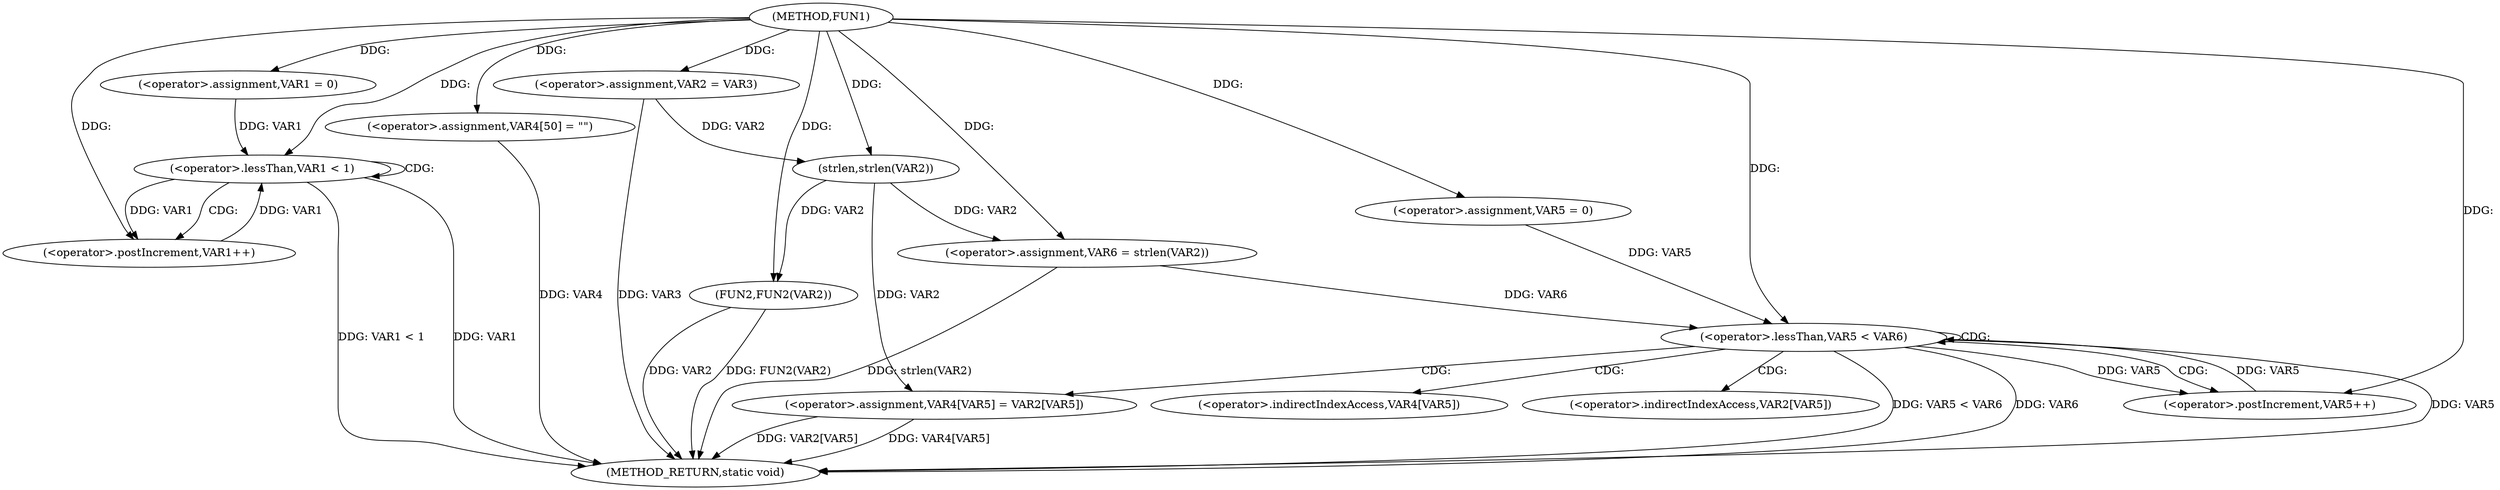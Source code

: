 digraph FUN1 {  
"1000100" [label = "(METHOD,FUN1)" ]
"1000148" [label = "(METHOD_RETURN,static void)" ]
"1000105" [label = "(<operator>.assignment,VAR2 = VAR3)" ]
"1000109" [label = "(<operator>.assignment,VAR1 = 0)" ]
"1000112" [label = "(<operator>.lessThan,VAR1 < 1)" ]
"1000115" [label = "(<operator>.postIncrement,VAR1++)" ]
"1000120" [label = "(<operator>.assignment,VAR4[50] = \"\")" ]
"1000125" [label = "(<operator>.assignment,VAR6 = strlen(VAR2))" ]
"1000127" [label = "(strlen,strlen(VAR2))" ]
"1000130" [label = "(<operator>.assignment,VAR5 = 0)" ]
"1000133" [label = "(<operator>.lessThan,VAR5 < VAR6)" ]
"1000136" [label = "(<operator>.postIncrement,VAR5++)" ]
"1000139" [label = "(<operator>.assignment,VAR4[VAR5] = VAR2[VAR5])" ]
"1000146" [label = "(FUN2,FUN2(VAR2))" ]
"1000140" [label = "(<operator>.indirectIndexAccess,VAR4[VAR5])" ]
"1000143" [label = "(<operator>.indirectIndexAccess,VAR2[VAR5])" ]
  "1000105" -> "1000148"  [ label = "DDG: VAR3"] 
  "1000139" -> "1000148"  [ label = "DDG: VAR4[VAR5]"] 
  "1000133" -> "1000148"  [ label = "DDG: VAR5"] 
  "1000125" -> "1000148"  [ label = "DDG: strlen(VAR2)"] 
  "1000146" -> "1000148"  [ label = "DDG: FUN2(VAR2)"] 
  "1000146" -> "1000148"  [ label = "DDG: VAR2"] 
  "1000120" -> "1000148"  [ label = "DDG: VAR4"] 
  "1000133" -> "1000148"  [ label = "DDG: VAR5 < VAR6"] 
  "1000112" -> "1000148"  [ label = "DDG: VAR1 < 1"] 
  "1000133" -> "1000148"  [ label = "DDG: VAR6"] 
  "1000112" -> "1000148"  [ label = "DDG: VAR1"] 
  "1000139" -> "1000148"  [ label = "DDG: VAR2[VAR5]"] 
  "1000100" -> "1000105"  [ label = "DDG: "] 
  "1000100" -> "1000109"  [ label = "DDG: "] 
  "1000109" -> "1000112"  [ label = "DDG: VAR1"] 
  "1000115" -> "1000112"  [ label = "DDG: VAR1"] 
  "1000100" -> "1000112"  [ label = "DDG: "] 
  "1000112" -> "1000115"  [ label = "DDG: VAR1"] 
  "1000100" -> "1000115"  [ label = "DDG: "] 
  "1000100" -> "1000120"  [ label = "DDG: "] 
  "1000127" -> "1000125"  [ label = "DDG: VAR2"] 
  "1000100" -> "1000125"  [ label = "DDG: "] 
  "1000105" -> "1000127"  [ label = "DDG: VAR2"] 
  "1000100" -> "1000127"  [ label = "DDG: "] 
  "1000100" -> "1000130"  [ label = "DDG: "] 
  "1000136" -> "1000133"  [ label = "DDG: VAR5"] 
  "1000130" -> "1000133"  [ label = "DDG: VAR5"] 
  "1000100" -> "1000133"  [ label = "DDG: "] 
  "1000125" -> "1000133"  [ label = "DDG: VAR6"] 
  "1000133" -> "1000136"  [ label = "DDG: VAR5"] 
  "1000100" -> "1000136"  [ label = "DDG: "] 
  "1000127" -> "1000139"  [ label = "DDG: VAR2"] 
  "1000127" -> "1000146"  [ label = "DDG: VAR2"] 
  "1000100" -> "1000146"  [ label = "DDG: "] 
  "1000112" -> "1000112"  [ label = "CDG: "] 
  "1000112" -> "1000115"  [ label = "CDG: "] 
  "1000133" -> "1000139"  [ label = "CDG: "] 
  "1000133" -> "1000133"  [ label = "CDG: "] 
  "1000133" -> "1000143"  [ label = "CDG: "] 
  "1000133" -> "1000136"  [ label = "CDG: "] 
  "1000133" -> "1000140"  [ label = "CDG: "] 
}
